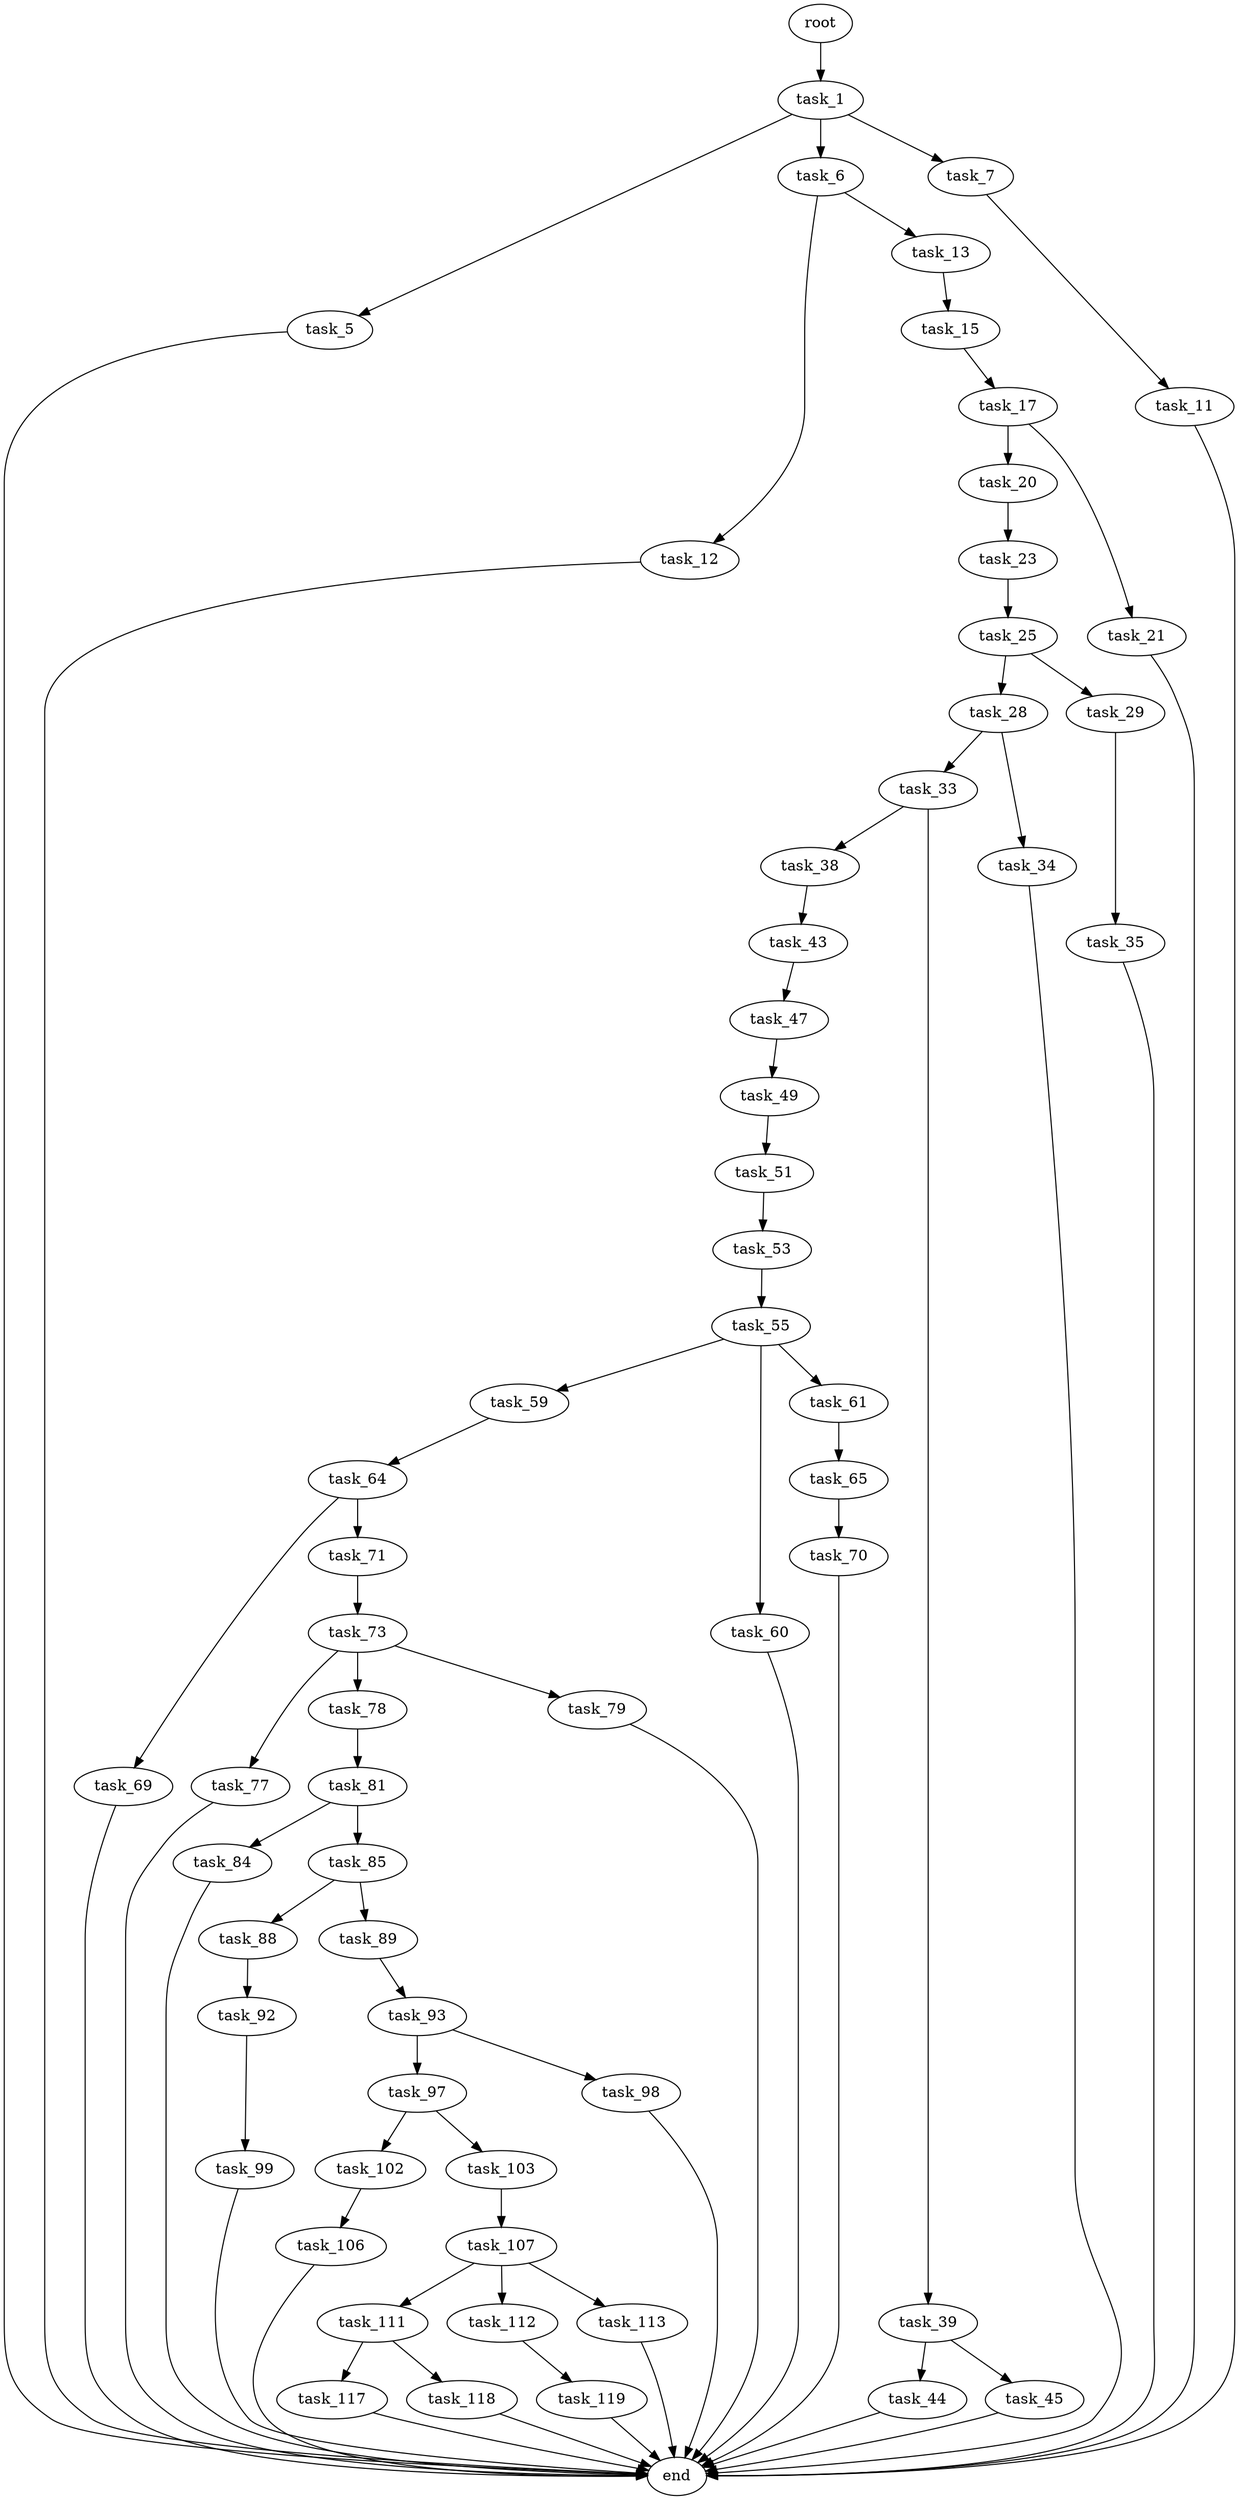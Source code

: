digraph G {
  root [size="0.000000"];
  task_1 [size="29345529865.000000"];
  task_5 [size="292362664074.000000"];
  task_6 [size="21000389667.000000"];
  task_7 [size="33336302509.000000"];
  task_11 [size="134217728000.000000"];
  task_12 [size="68719476736.000000"];
  task_13 [size="19432381302.000000"];
  task_15 [size="8589934592.000000"];
  task_17 [size="16689978015.000000"];
  task_20 [size="231928233984.000000"];
  task_21 [size="684601404195.000000"];
  task_23 [size="42502587344.000000"];
  task_25 [size="150714990153.000000"];
  task_28 [size="2323615577.000000"];
  task_29 [size="36746635891.000000"];
  task_33 [size="311911945154.000000"];
  task_34 [size="581162656390.000000"];
  task_35 [size="19978302775.000000"];
  task_38 [size="9279645813.000000"];
  task_39 [size="37491062565.000000"];
  task_43 [size="32406661593.000000"];
  task_44 [size="115845473913.000000"];
  task_45 [size="106373185089.000000"];
  task_47 [size="549755813888.000000"];
  task_49 [size="9314702691.000000"];
  task_51 [size="635460483994.000000"];
  task_53 [size="966272675848.000000"];
  task_55 [size="1073741824000.000000"];
  task_59 [size="42587207225.000000"];
  task_60 [size="10263453812.000000"];
  task_61 [size="68719476736.000000"];
  task_64 [size="782757789696.000000"];
  task_65 [size="88517713649.000000"];
  task_69 [size="9271105434.000000"];
  task_70 [size="8589934592.000000"];
  task_71 [size="12505976126.000000"];
  task_73 [size="287598383637.000000"];
  task_77 [size="109273588777.000000"];
  task_78 [size="1073741824000.000000"];
  task_79 [size="183735830890.000000"];
  task_81 [size="68719476736.000000"];
  task_84 [size="9245094946.000000"];
  task_85 [size="8415519175.000000"];
  task_88 [size="40417036860.000000"];
  task_89 [size="231928233984.000000"];
  task_92 [size="30125768765.000000"];
  task_93 [size="368293445632.000000"];
  task_97 [size="28991029248.000000"];
  task_98 [size="11857506301.000000"];
  task_99 [size="191693632124.000000"];
  task_102 [size="46069013412.000000"];
  task_103 [size="28991029248.000000"];
  task_106 [size="36588298182.000000"];
  task_107 [size="28991029248.000000"];
  task_111 [size="4025612309.000000"];
  task_112 [size="782757789696.000000"];
  task_113 [size="258634510047.000000"];
  task_117 [size="433199715828.000000"];
  task_118 [size="68719476736.000000"];
  task_119 [size="156808646459.000000"];
  end [size="0.000000"];

  root -> task_1 [size="1.000000"];
  task_1 -> task_5 [size="134217728.000000"];
  task_1 -> task_6 [size="134217728.000000"];
  task_1 -> task_7 [size="134217728.000000"];
  task_5 -> end [size="1.000000"];
  task_6 -> task_12 [size="411041792.000000"];
  task_6 -> task_13 [size="411041792.000000"];
  task_7 -> task_11 [size="679477248.000000"];
  task_11 -> end [size="1.000000"];
  task_12 -> end [size="1.000000"];
  task_13 -> task_15 [size="75497472.000000"];
  task_15 -> task_17 [size="33554432.000000"];
  task_17 -> task_20 [size="411041792.000000"];
  task_17 -> task_21 [size="411041792.000000"];
  task_20 -> task_23 [size="301989888.000000"];
  task_21 -> end [size="1.000000"];
  task_23 -> task_25 [size="679477248.000000"];
  task_25 -> task_28 [size="536870912.000000"];
  task_25 -> task_29 [size="536870912.000000"];
  task_28 -> task_33 [size="134217728.000000"];
  task_28 -> task_34 [size="134217728.000000"];
  task_29 -> task_35 [size="33554432.000000"];
  task_33 -> task_38 [size="679477248.000000"];
  task_33 -> task_39 [size="679477248.000000"];
  task_34 -> end [size="1.000000"];
  task_35 -> end [size="1.000000"];
  task_38 -> task_43 [size="536870912.000000"];
  task_39 -> task_44 [size="75497472.000000"];
  task_39 -> task_45 [size="75497472.000000"];
  task_43 -> task_47 [size="536870912.000000"];
  task_44 -> end [size="1.000000"];
  task_45 -> end [size="1.000000"];
  task_47 -> task_49 [size="536870912.000000"];
  task_49 -> task_51 [size="209715200.000000"];
  task_51 -> task_53 [size="536870912.000000"];
  task_53 -> task_55 [size="838860800.000000"];
  task_55 -> task_59 [size="838860800.000000"];
  task_55 -> task_60 [size="838860800.000000"];
  task_55 -> task_61 [size="838860800.000000"];
  task_59 -> task_64 [size="838860800.000000"];
  task_60 -> end [size="1.000000"];
  task_61 -> task_65 [size="134217728.000000"];
  task_64 -> task_69 [size="679477248.000000"];
  task_64 -> task_71 [size="679477248.000000"];
  task_65 -> task_70 [size="134217728.000000"];
  task_69 -> end [size="1.000000"];
  task_70 -> end [size="1.000000"];
  task_71 -> task_73 [size="411041792.000000"];
  task_73 -> task_77 [size="411041792.000000"];
  task_73 -> task_78 [size="411041792.000000"];
  task_73 -> task_79 [size="411041792.000000"];
  task_77 -> end [size="1.000000"];
  task_78 -> task_81 [size="838860800.000000"];
  task_79 -> end [size="1.000000"];
  task_81 -> task_84 [size="134217728.000000"];
  task_81 -> task_85 [size="134217728.000000"];
  task_84 -> end [size="1.000000"];
  task_85 -> task_88 [size="209715200.000000"];
  task_85 -> task_89 [size="209715200.000000"];
  task_88 -> task_92 [size="33554432.000000"];
  task_89 -> task_93 [size="301989888.000000"];
  task_92 -> task_99 [size="33554432.000000"];
  task_93 -> task_97 [size="411041792.000000"];
  task_93 -> task_98 [size="411041792.000000"];
  task_97 -> task_102 [size="75497472.000000"];
  task_97 -> task_103 [size="75497472.000000"];
  task_98 -> end [size="1.000000"];
  task_99 -> end [size="1.000000"];
  task_102 -> task_106 [size="134217728.000000"];
  task_103 -> task_107 [size="75497472.000000"];
  task_106 -> end [size="1.000000"];
  task_107 -> task_111 [size="75497472.000000"];
  task_107 -> task_112 [size="75497472.000000"];
  task_107 -> task_113 [size="75497472.000000"];
  task_111 -> task_117 [size="134217728.000000"];
  task_111 -> task_118 [size="134217728.000000"];
  task_112 -> task_119 [size="679477248.000000"];
  task_113 -> end [size="1.000000"];
  task_117 -> end [size="1.000000"];
  task_118 -> end [size="1.000000"];
  task_119 -> end [size="1.000000"];
}
